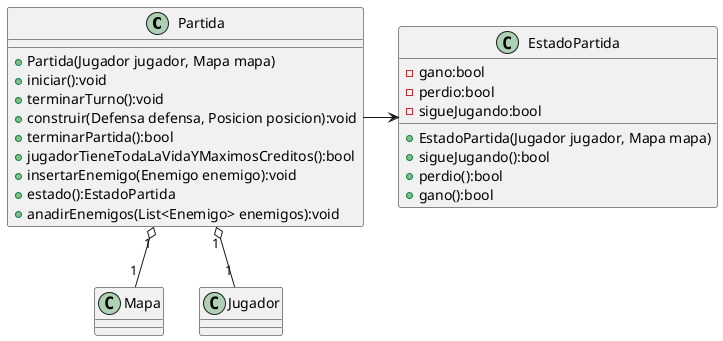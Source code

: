 @startuml

class Partida {
    +Partida(Jugador jugador, Mapa mapa)
    +iniciar():void
    +terminarTurno():void
    +construir(Defensa defensa, Posicion posicion):void
    +terminarPartida():bool
    +jugadorTieneTodaLaVidaYMaximosCreditos():bool
    +insertarEnemigo(Enemigo enemigo):void
    +estado():EstadoPartida
    +anadirEnemigos(List<Enemigo> enemigos):void
}

class EstadoPartida {
    -gano:bool
    -perdio:bool
    -sigueJugando:bool
    +EstadoPartida(Jugador jugador, Mapa mapa)
    +sigueJugando():bool
    +perdio():bool
    +gano():bool
}


Partida -> EstadoPartida
Partida "1" o-- "1" Mapa
Partida "1" o-- "1" Jugador


@enduml